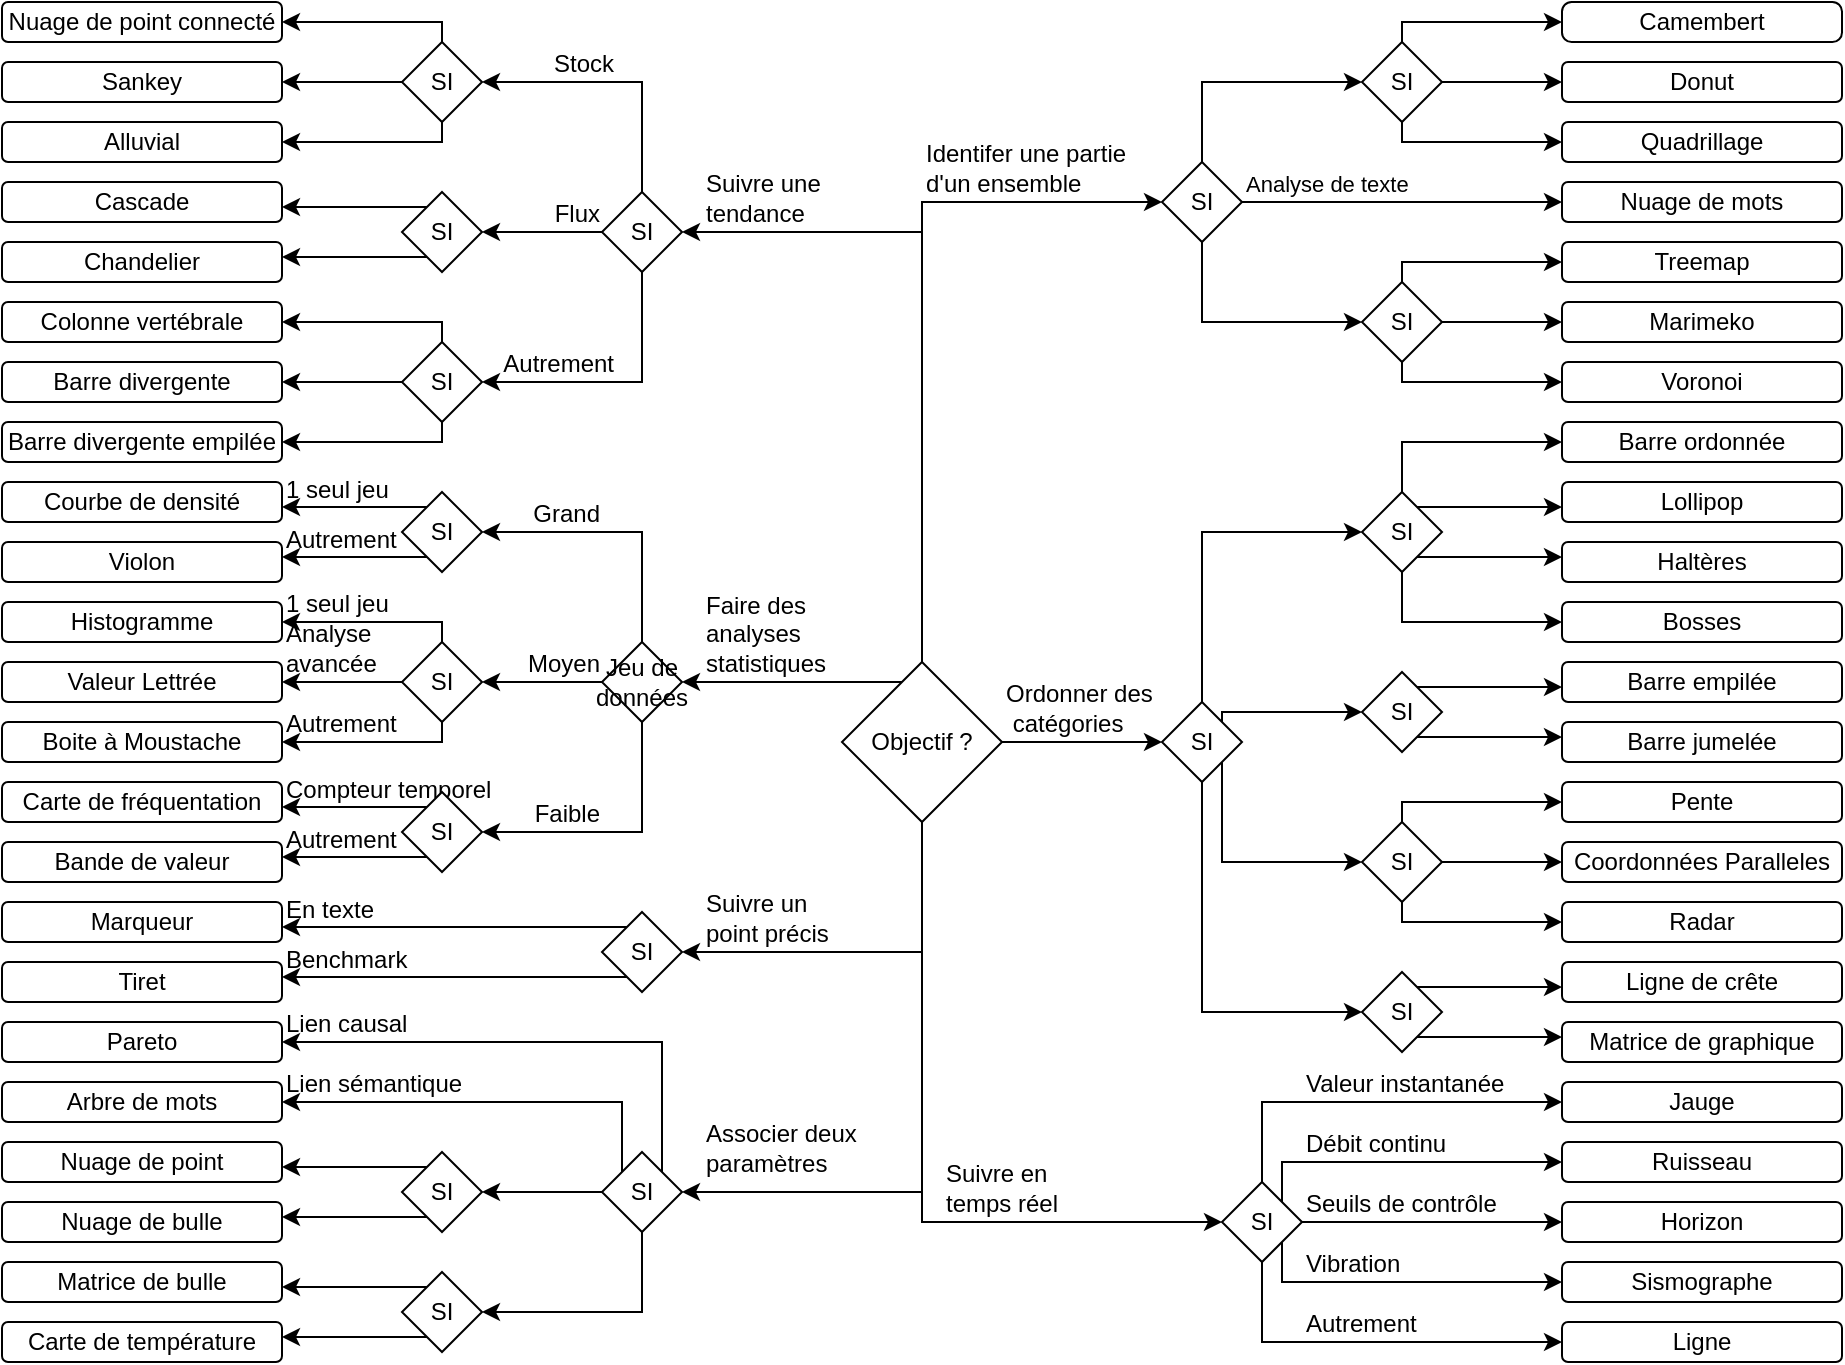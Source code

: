 <mxfile version="20.3.0" type="device"><diagram name="Page-1" id="mo3Eq7b-B0tSczKJBJQQ"><mxGraphModel dx="4253" dy="3169" grid="1" gridSize="10" guides="1" tooltips="1" connect="1" arrows="1" fold="1" page="1" pageScale="1" pageWidth="413" pageHeight="583" math="0" shadow="0"><root><mxCell id="0"/><mxCell id="1" parent="0"/><mxCell id="yDpIsOQsYGfe-0x_Q-0t-20" value="Objectif ?" style="rhombus;whiteSpace=wrap;html=1;fontSize=12;" parent="1" vertex="1"><mxGeometry x="320" y="-220" width="80" height="80" as="geometry"/></mxCell><mxCell id="Kj45iNOxZtVLEdJvhQz0-5" value="" style="group;flipH=1;" parent="1" vertex="1" connectable="0"><mxGeometry x="-100" y="-550" width="340" height="230" as="geometry"/></mxCell><mxCell id="AJ046ehytsaY92THiT1I-138" value="Sankey" style="rounded=1;whiteSpace=wrap;html=1;fontSize=12;" parent="Kj45iNOxZtVLEdJvhQz0-5" vertex="1"><mxGeometry y="30" width="140" height="20" as="geometry"/></mxCell><mxCell id="AJ046ehytsaY92THiT1I-139" value="Alluvial" style="rounded=1;whiteSpace=wrap;html=1;fontSize=12;" parent="Kj45iNOxZtVLEdJvhQz0-5" vertex="1"><mxGeometry y="60" width="140" height="20" as="geometry"/></mxCell><mxCell id="AJ046ehytsaY92THiT1I-154" value="Barre divergente" style="rounded=1;whiteSpace=wrap;html=1;fontSize=12;" parent="Kj45iNOxZtVLEdJvhQz0-5" vertex="1"><mxGeometry y="180" width="140" height="20" as="geometry"/></mxCell><mxCell id="AJ046ehytsaY92THiT1I-155" value="Colonne vertébrale" style="rounded=1;whiteSpace=wrap;html=1;fontSize=12;" parent="Kj45iNOxZtVLEdJvhQz0-5" vertex="1"><mxGeometry y="150" width="140" height="20" as="geometry"/></mxCell><mxCell id="AJ046ehytsaY92THiT1I-156" value="Chandelier" style="rounded=1;whiteSpace=wrap;html=1;fontSize=12;" parent="Kj45iNOxZtVLEdJvhQz0-5" vertex="1"><mxGeometry y="120" width="140" height="20" as="geometry"/></mxCell><mxCell id="AJ046ehytsaY92THiT1I-157" value="Barre divergente empilée" style="rounded=1;whiteSpace=wrap;html=1;fontSize=12;" parent="Kj45iNOxZtVLEdJvhQz0-5" vertex="1"><mxGeometry y="210" width="140" height="20" as="geometry"/></mxCell><mxCell id="AJ046ehytsaY92THiT1I-158" value="Cascade" style="rounded=1;whiteSpace=wrap;html=1;fontSize=12;" parent="Kj45iNOxZtVLEdJvhQz0-5" vertex="1"><mxGeometry y="90" width="140" height="20" as="geometry"/></mxCell><mxCell id="AJ046ehytsaY92THiT1I-159" value="Nuage de point connecté" style="rounded=1;whiteSpace=wrap;html=1;fontSize=12;" parent="Kj45iNOxZtVLEdJvhQz0-5" vertex="1"><mxGeometry width="140" height="20" as="geometry"/></mxCell><mxCell id="xnAuZX6ri1w0qkAMUL14-21" style="edgeStyle=elbowEdgeStyle;shape=connector;rounded=0;orthogonalLoop=1;jettySize=auto;html=1;strokeColor=default;align=left;verticalAlign=bottom;fontFamily=Helvetica;fontSize=11;fontColor=default;labelBackgroundColor=none;endArrow=classic;elbow=vertical;" parent="Kj45iNOxZtVLEdJvhQz0-5" source="xnAuZX6ri1w0qkAMUL14-35" target="AJ046ehytsaY92THiT1I-159" edge="1"><mxGeometry relative="1" as="geometry"><mxPoint x="295.189" y="80.189" as="sourcePoint"/><Array as="points"><mxPoint x="220" y="10"/></Array></mxGeometry></mxCell><mxCell id="xnAuZX6ri1w0qkAMUL14-22" style="edgeStyle=elbowEdgeStyle;shape=connector;rounded=0;orthogonalLoop=1;jettySize=auto;html=1;strokeColor=default;align=left;verticalAlign=bottom;fontFamily=Helvetica;fontSize=11;fontColor=default;labelBackgroundColor=none;endArrow=classic;elbow=vertical;" parent="Kj45iNOxZtVLEdJvhQz0-5" source="xnAuZX6ri1w0qkAMUL14-35" target="AJ046ehytsaY92THiT1I-138" edge="1"><mxGeometry relative="1" as="geometry"><mxPoint x="295.877" y="80.877" as="sourcePoint"/></mxGeometry></mxCell><mxCell id="xnAuZX6ri1w0qkAMUL14-23" style="edgeStyle=elbowEdgeStyle;shape=connector;rounded=0;orthogonalLoop=1;jettySize=auto;html=1;strokeColor=default;align=left;verticalAlign=bottom;fontFamily=Helvetica;fontSize=11;fontColor=default;labelBackgroundColor=none;endArrow=classic;elbow=vertical;" parent="Kj45iNOxZtVLEdJvhQz0-5" source="xnAuZX6ri1w0qkAMUL14-35" target="AJ046ehytsaY92THiT1I-139" edge="1"><mxGeometry relative="1" as="geometry"><mxPoint x="296.613" y="81.613" as="sourcePoint"/><Array as="points"><mxPoint x="220" y="70"/></Array></mxGeometry></mxCell><mxCell id="AJ046ehytsaY92THiT1I-203" value="SI" style="whiteSpace=wrap;html=1;shape=rhombus;perimeter=rhombusPerimeter;fontSize=12;" parent="Kj45iNOxZtVLEdJvhQz0-5" vertex="1"><mxGeometry x="300" y="95" width="40" height="40" as="geometry"/></mxCell><mxCell id="xnAuZX6ri1w0qkAMUL14-27" style="edgeStyle=elbowEdgeStyle;shape=connector;rounded=0;orthogonalLoop=1;jettySize=auto;html=1;strokeColor=default;align=left;verticalAlign=bottom;fontFamily=Helvetica;fontSize=11;fontColor=default;labelBackgroundColor=none;endArrow=classic;elbow=vertical;" parent="Kj45iNOxZtVLEdJvhQz0-5" source="xnAuZX6ri1w0qkAMUL14-36" target="AJ046ehytsaY92THiT1I-158" edge="1"><mxGeometry relative="1" as="geometry"><mxPoint x="215.27" y="80.27" as="sourcePoint"/></mxGeometry></mxCell><mxCell id="xnAuZX6ri1w0qkAMUL14-28" style="edgeStyle=elbowEdgeStyle;shape=connector;rounded=0;orthogonalLoop=1;jettySize=auto;html=1;strokeColor=default;align=left;verticalAlign=bottom;fontFamily=Helvetica;fontSize=11;fontColor=default;labelBackgroundColor=none;endArrow=classic;elbow=vertical;" parent="Kj45iNOxZtVLEdJvhQz0-5" source="xnAuZX6ri1w0qkAMUL14-36" target="AJ046ehytsaY92THiT1I-156" edge="1"><mxGeometry relative="1" as="geometry"><mxPoint x="216.22" y="81.22" as="sourcePoint"/></mxGeometry></mxCell><mxCell id="xnAuZX6ri1w0qkAMUL14-31" style="edgeStyle=elbowEdgeStyle;shape=connector;rounded=0;orthogonalLoop=1;jettySize=auto;html=1;strokeColor=default;align=left;verticalAlign=bottom;fontFamily=Helvetica;fontSize=11;fontColor=default;labelBackgroundColor=none;endArrow=classic;elbow=vertical;" parent="Kj45iNOxZtVLEdJvhQz0-5" source="xnAuZX6ri1w0qkAMUL14-34" target="AJ046ehytsaY92THiT1I-154" edge="1"><mxGeometry relative="1" as="geometry"><mxPoint x="135.476" y="320.476" as="sourcePoint"/></mxGeometry></mxCell><mxCell id="xnAuZX6ri1w0qkAMUL14-32" style="edgeStyle=elbowEdgeStyle;shape=connector;rounded=0;orthogonalLoop=1;jettySize=auto;html=1;strokeColor=default;align=left;verticalAlign=bottom;fontFamily=Helvetica;fontSize=11;fontColor=default;labelBackgroundColor=none;endArrow=classic;elbow=vertical;" parent="Kj45iNOxZtVLEdJvhQz0-5" source="xnAuZX6ri1w0qkAMUL14-34" target="AJ046ehytsaY92THiT1I-157" edge="1"><mxGeometry relative="1" as="geometry"><mxPoint x="137" y="322" as="sourcePoint"/><Array as="points"><mxPoint x="220" y="220"/></Array></mxGeometry></mxCell><mxCell id="T-0pIQQKk5FowQAfS7hX-3" style="edgeStyle=elbowEdgeStyle;rounded=0;orthogonalLoop=1;jettySize=auto;html=1;labelBackgroundColor=none;elbow=vertical;" parent="Kj45iNOxZtVLEdJvhQz0-5" source="xnAuZX6ri1w0qkAMUL14-34" target="AJ046ehytsaY92THiT1I-155" edge="1"><mxGeometry relative="1" as="geometry"><Array as="points"><mxPoint x="220" y="160"/></Array></mxGeometry></mxCell><mxCell id="xnAuZX6ri1w0qkAMUL14-34" value="SI" style="whiteSpace=wrap;html=1;shape=rhombus;perimeter=rhombusPerimeter;fontSize=12;" parent="Kj45iNOxZtVLEdJvhQz0-5" vertex="1"><mxGeometry x="200" y="170" width="40" height="40" as="geometry"/></mxCell><mxCell id="xnAuZX6ri1w0qkAMUL14-33" value="Autrement" style="edgeStyle=elbowEdgeStyle;shape=connector;rounded=0;orthogonalLoop=1;jettySize=auto;html=1;strokeColor=default;align=right;verticalAlign=bottom;fontFamily=Helvetica;fontSize=12;fontColor=default;labelBackgroundColor=none;endArrow=classic;elbow=vertical;" parent="Kj45iNOxZtVLEdJvhQz0-5" source="AJ046ehytsaY92THiT1I-203" target="xnAuZX6ri1w0qkAMUL14-34" edge="1"><mxGeometry x="0.011" relative="1" as="geometry"><Array as="points"><mxPoint x="290" y="190"/></Array><mxPoint as="offset"/></mxGeometry></mxCell><mxCell id="xnAuZX6ri1w0qkAMUL14-35" value="SI" style="whiteSpace=wrap;html=1;shape=rhombus;perimeter=rhombusPerimeter;fontSize=12;" parent="Kj45iNOxZtVLEdJvhQz0-5" vertex="1"><mxGeometry x="200" y="20" width="40" height="40" as="geometry"/></mxCell><mxCell id="xnAuZX6ri1w0qkAMUL14-26" value="Stock" style="edgeStyle=elbowEdgeStyle;shape=connector;rounded=0;orthogonalLoop=1;jettySize=auto;html=1;strokeColor=default;align=right;verticalAlign=bottom;fontFamily=Helvetica;fontSize=12;fontColor=default;labelBackgroundColor=none;endArrow=classic;elbow=vertical;" parent="Kj45iNOxZtVLEdJvhQz0-5" source="AJ046ehytsaY92THiT1I-203" target="xnAuZX6ri1w0qkAMUL14-35" edge="1"><mxGeometry x="0.011" relative="1" as="geometry"><mxPoint as="offset"/><Array as="points"><mxPoint x="270" y="40"/></Array></mxGeometry></mxCell><mxCell id="xnAuZX6ri1w0qkAMUL14-36" value="SI" style="whiteSpace=wrap;html=1;shape=rhombus;perimeter=rhombusPerimeter;fontSize=12;" parent="Kj45iNOxZtVLEdJvhQz0-5" vertex="1"><mxGeometry x="200" y="95" width="40" height="40" as="geometry"/></mxCell><mxCell id="xnAuZX6ri1w0qkAMUL14-24" value="Flux" style="edgeStyle=elbowEdgeStyle;shape=connector;rounded=0;orthogonalLoop=1;jettySize=auto;html=1;strokeColor=default;align=right;verticalAlign=bottom;fontFamily=Helvetica;fontSize=12;fontColor=default;labelBackgroundColor=none;endArrow=classic;elbow=vertical;" parent="Kj45iNOxZtVLEdJvhQz0-5" source="AJ046ehytsaY92THiT1I-203" target="xnAuZX6ri1w0qkAMUL14-36" edge="1"><mxGeometry x="-1" relative="1" as="geometry"><mxPoint x="276.429" y="148.571" as="targetPoint"/><mxPoint as="offset"/></mxGeometry></mxCell><mxCell id="yDpIsOQsYGfe-0x_Q-0t-17" value="Suivre une&lt;br style=&quot;font-size: 12px;&quot;&gt;tendance" style="rounded=0;orthogonalLoop=1;jettySize=auto;html=1;align=left;verticalAlign=bottom;labelBackgroundColor=none;fontSize=12;edgeStyle=elbowEdgeStyle;elbow=vertical;" parent="1" source="yDpIsOQsYGfe-0x_Q-0t-20" target="AJ046ehytsaY92THiT1I-203" edge="1"><mxGeometry x="0.94" relative="1" as="geometry"><Array as="points"><mxPoint x="230" y="-435"/></Array><mxPoint as="offset"/><mxPoint x="310" y="-15" as="targetPoint"/></mxGeometry></mxCell><mxCell id="xnAuZX6ri1w0qkAMUL14-6" value="SI" style="whiteSpace=wrap;html=1;shape=rhombus;perimeter=rhombusPerimeter;fontSize=12;" parent="1" vertex="1"><mxGeometry x="200" y="-95" width="40" height="40" as="geometry"/></mxCell><mxCell id="yDpIsOQsYGfe-0x_Q-0t-14" value="Suivre un &lt;br style=&quot;font-size: 12px;&quot;&gt;point précis" style="rounded=0;orthogonalLoop=1;jettySize=auto;html=1;align=left;verticalAlign=bottom;labelBackgroundColor=none;fontSize=12;edgeStyle=elbowEdgeStyle;elbow=vertical;" parent="1" source="yDpIsOQsYGfe-0x_Q-0t-20" target="xnAuZX6ri1w0qkAMUL14-6" edge="1"><mxGeometry x="0.892" relative="1" as="geometry"><Array as="points"><mxPoint x="240" y="-75"/><mxPoint x="290" y="-85"/><mxPoint x="230" y="-90"/></Array><mxPoint as="offset"/><mxPoint x="30" y="-690" as="targetPoint"/></mxGeometry></mxCell><mxCell id="xnAuZX6ri1w0qkAMUL14-3" value="En texte" style="rounded=0;orthogonalLoop=1;jettySize=auto;html=1;align=left;verticalAlign=bottom;labelBackgroundColor=none;fontSize=12;edgeStyle=elbowEdgeStyle;elbow=vertical;" parent="1" source="xnAuZX6ri1w0qkAMUL14-6" target="AJ046ehytsaY92THiT1I-142" edge="1"><mxGeometry x="1" relative="1" as="geometry"><mxPoint as="offset"/><mxPoint x="389.367" y="-290.633" as="sourcePoint"/></mxGeometry></mxCell><mxCell id="xnAuZX6ri1w0qkAMUL14-4" value="Benchmark" style="rounded=0;orthogonalLoop=1;jettySize=auto;html=1;align=left;verticalAlign=bottom;labelBackgroundColor=none;fontSize=12;edgeStyle=elbowEdgeStyle;elbow=vertical;" parent="1" source="xnAuZX6ri1w0qkAMUL14-6" target="AJ046ehytsaY92THiT1I-143" edge="1"><mxGeometry x="1" relative="1" as="geometry"><mxPoint as="offset"/></mxGeometry></mxCell><mxCell id="AJ046ehytsaY92THiT1I-201" value="SI" style="whiteSpace=wrap;html=1;shape=rhombus;perimeter=rhombusPerimeter;fontSize=12;" parent="1" vertex="1"><mxGeometry x="200" y="25" width="40" height="40" as="geometry"/></mxCell><mxCell id="yDpIsOQsYGfe-0x_Q-0t-19" value="Associer deux&lt;br style=&quot;font-size: 12px;&quot;&gt;paramètres" style="rounded=0;orthogonalLoop=1;jettySize=auto;html=1;align=left;verticalAlign=bottom;labelBackgroundColor=none;fontSize=12;edgeStyle=elbowEdgeStyle;elbow=vertical;" parent="1" source="yDpIsOQsYGfe-0x_Q-0t-20" target="AJ046ehytsaY92THiT1I-201" edge="1"><mxGeometry x="0.934" y="-5" relative="1" as="geometry"><mxPoint as="offset"/><mxPoint x="-10" y="110" as="targetPoint"/><Array as="points"><mxPoint x="280" y="45"/></Array></mxGeometry></mxCell><mxCell id="xnAuZX6ri1w0qkAMUL14-64" value="Lien&amp;nbsp;&lt;span style=&quot;background-color: initial; font-size: 12px;&quot;&gt;sémantique&lt;/span&gt;" style="edgeStyle=elbowEdgeStyle;shape=connector;rounded=0;orthogonalLoop=1;jettySize=auto;html=1;strokeColor=default;align=left;verticalAlign=bottom;fontFamily=Helvetica;fontSize=12;fontColor=default;labelBackgroundColor=none;endArrow=classic;elbow=vertical;" parent="1" source="AJ046ehytsaY92THiT1I-201" target="AJ046ehytsaY92THiT1I-152" edge="1"><mxGeometry x="1" relative="1" as="geometry"><Array as="points"><mxPoint x="210"/></Array><mxPoint as="offset"/></mxGeometry></mxCell><mxCell id="xnAuZX6ri1w0qkAMUL14-65" value="Lien&amp;nbsp;&lt;span style=&quot;background-color: initial; font-size: 12px;&quot;&gt;causal&lt;/span&gt;" style="edgeStyle=elbowEdgeStyle;shape=connector;rounded=0;orthogonalLoop=1;jettySize=auto;html=1;strokeColor=default;align=left;verticalAlign=bottom;fontFamily=Helvetica;fontSize=12;fontColor=default;labelBackgroundColor=none;endArrow=classic;elbow=vertical;" parent="1" source="AJ046ehytsaY92THiT1I-201" target="AJ046ehytsaY92THiT1I-147" edge="1"><mxGeometry x="1" relative="1" as="geometry"><Array as="points"><mxPoint x="230" y="-30"/><mxPoint x="210" y="20"/><mxPoint x="100" y="-30"/></Array><mxPoint as="offset"/></mxGeometry></mxCell><mxCell id="xnAuZX6ri1w0qkAMUL14-66" style="edgeStyle=elbowEdgeStyle;shape=connector;rounded=0;orthogonalLoop=1;jettySize=auto;html=1;strokeColor=default;align=left;verticalAlign=bottom;fontFamily=Helvetica;fontSize=12;fontColor=default;labelBackgroundColor=none;endArrow=classic;elbow=vertical;" parent="1" source="AJ046ehytsaY92THiT1I-201" target="AJ046ehytsaY92THiT1I-200" edge="1"><mxGeometry relative="1" as="geometry"/></mxCell><mxCell id="xnAuZX6ri1w0qkAMUL14-67" style="edgeStyle=elbowEdgeStyle;shape=connector;rounded=0;orthogonalLoop=1;jettySize=auto;html=1;strokeColor=default;align=left;verticalAlign=bottom;fontFamily=Helvetica;fontSize=12;fontColor=default;labelBackgroundColor=none;endArrow=classic;elbow=vertical;" parent="1" source="AJ046ehytsaY92THiT1I-201" target="xnAuZX6ri1w0qkAMUL14-61" edge="1"><mxGeometry relative="1" as="geometry"><Array as="points"><mxPoint x="130" y="105"/></Array></mxGeometry></mxCell><mxCell id="AJ046ehytsaY92THiT1I-147" value="Pareto" style="rounded=1;whiteSpace=wrap;html=1;fontSize=12;" parent="1" vertex="1"><mxGeometry x="-100" y="-40" width="140" height="20" as="geometry"/></mxCell><mxCell id="AJ046ehytsaY92THiT1I-148" value="Nuage de point" style="rounded=1;whiteSpace=wrap;html=1;fontSize=12;" parent="1" vertex="1"><mxGeometry x="-100" y="20" width="140" height="20" as="geometry"/></mxCell><mxCell id="AJ046ehytsaY92THiT1I-149" value="Carte de température" style="rounded=1;whiteSpace=wrap;html=1;fontSize=12;" parent="1" vertex="1"><mxGeometry x="-100" y="110" width="140" height="20" as="geometry"/></mxCell><mxCell id="AJ046ehytsaY92THiT1I-150" value="Nuage de bulle" style="rounded=1;whiteSpace=wrap;html=1;fontSize=12;" parent="1" vertex="1"><mxGeometry x="-100" y="50" width="140" height="20" as="geometry"/></mxCell><mxCell id="AJ046ehytsaY92THiT1I-151" value="Matrice de bulle" style="rounded=1;whiteSpace=wrap;html=1;fontSize=12;" parent="1" vertex="1"><mxGeometry x="-100" y="80" width="140" height="20" as="geometry"/></mxCell><mxCell id="AJ046ehytsaY92THiT1I-152" value="Arbre de mots" style="rounded=1;whiteSpace=wrap;html=1;fontSize=12;" parent="1" vertex="1"><mxGeometry x="-100" y="-10" width="140" height="20" as="geometry"/></mxCell><mxCell id="xnAuZX6ri1w0qkAMUL14-58" style="edgeStyle=elbowEdgeStyle;shape=connector;rounded=0;orthogonalLoop=1;jettySize=auto;html=1;strokeColor=default;align=right;verticalAlign=bottom;fontFamily=Helvetica;fontSize=12;fontColor=default;labelBackgroundColor=none;endArrow=classic;elbow=vertical;" parent="1" source="AJ046ehytsaY92THiT1I-200" target="AJ046ehytsaY92THiT1I-148" edge="1"><mxGeometry relative="1" as="geometry"/></mxCell><mxCell id="xnAuZX6ri1w0qkAMUL14-59" style="edgeStyle=elbowEdgeStyle;shape=connector;rounded=0;orthogonalLoop=1;jettySize=auto;html=1;strokeColor=default;align=right;verticalAlign=bottom;fontFamily=Helvetica;fontSize=12;fontColor=default;labelBackgroundColor=none;endArrow=classic;elbow=vertical;" parent="1" source="AJ046ehytsaY92THiT1I-200" target="AJ046ehytsaY92THiT1I-150" edge="1"><mxGeometry relative="1" as="geometry"/></mxCell><mxCell id="AJ046ehytsaY92THiT1I-200" value="SI" style="whiteSpace=wrap;html=1;shape=rhombus;perimeter=rhombusPerimeter;fontSize=12;" parent="1" vertex="1"><mxGeometry x="100" y="25" width="40" height="40" as="geometry"/></mxCell><mxCell id="xnAuZX6ri1w0qkAMUL14-62" style="edgeStyle=elbowEdgeStyle;shape=connector;rounded=0;orthogonalLoop=1;jettySize=auto;html=1;strokeColor=default;align=right;verticalAlign=bottom;fontFamily=Helvetica;fontSize=12;fontColor=default;labelBackgroundColor=none;endArrow=classic;elbow=vertical;" parent="1" source="xnAuZX6ri1w0qkAMUL14-61" target="AJ046ehytsaY92THiT1I-151" edge="1"><mxGeometry relative="1" as="geometry"/></mxCell><mxCell id="xnAuZX6ri1w0qkAMUL14-63" style="edgeStyle=elbowEdgeStyle;shape=connector;rounded=0;orthogonalLoop=1;jettySize=auto;html=1;strokeColor=default;align=right;verticalAlign=bottom;fontFamily=Helvetica;fontSize=12;fontColor=default;labelBackgroundColor=none;endArrow=classic;elbow=vertical;" parent="1" source="xnAuZX6ri1w0qkAMUL14-61" target="AJ046ehytsaY92THiT1I-149" edge="1"><mxGeometry relative="1" as="geometry"/></mxCell><mxCell id="xnAuZX6ri1w0qkAMUL14-61" value="SI" style="whiteSpace=wrap;html=1;shape=rhombus;perimeter=rhombusPerimeter;fontSize=12;" parent="1" vertex="1"><mxGeometry x="100" y="85" width="40" height="40" as="geometry"/></mxCell><mxCell id="AJ046ehytsaY92THiT1I-22" value="Jeu de données" style="whiteSpace=wrap;html=1;shape=rhombus;perimeter=rhombusPerimeter;fontSize=12;aspect=fixed;" parent="1" vertex="1"><mxGeometry x="200" y="-230" width="40" height="40" as="geometry"/></mxCell><mxCell id="yDpIsOQsYGfe-0x_Q-0t-18" value="Faire des&lt;br style=&quot;font-size: 12px;&quot;&gt;analyses&lt;br style=&quot;font-size: 12px;&quot;&gt;statistiques" style="rounded=0;orthogonalLoop=1;jettySize=auto;html=1;align=left;verticalAlign=bottom;labelBackgroundColor=none;fontSize=12;edgeStyle=elbowEdgeStyle;elbow=vertical;" parent="1" source="yDpIsOQsYGfe-0x_Q-0t-20" target="AJ046ehytsaY92THiT1I-22" edge="1"><mxGeometry x="0.818" relative="1" as="geometry"><Array as="points"><mxPoint x="250" y="-210"/></Array><mxPoint as="offset"/><mxPoint x="200" y="-463.5" as="targetPoint"/></mxGeometry></mxCell><mxCell id="AJ046ehytsaY92THiT1I-99" value="SI" style="whiteSpace=wrap;html=1;shape=rhombus;perimeter=rhombusPerimeter;fontSize=12;" parent="1" vertex="1"><mxGeometry x="100" y="-305" width="40" height="40" as="geometry"/></mxCell><mxCell id="AJ046ehytsaY92THiT1I-101" value="Grand" style="rounded=0;orthogonalLoop=1;jettySize=auto;html=1;verticalAlign=bottom;align=right;labelBackgroundColor=none;fontSize=12;edgeStyle=elbowEdgeStyle;elbow=vertical;" parent="1" source="AJ046ehytsaY92THiT1I-22" target="AJ046ehytsaY92THiT1I-99" edge="1"><mxGeometry x="0.111" relative="1" as="geometry"><Array as="points"><mxPoint x="160" y="-285"/></Array><mxPoint as="offset"/></mxGeometry></mxCell><mxCell id="AJ046ehytsaY92THiT1I-103" value="Courbe de densité" style="rounded=1;whiteSpace=wrap;html=1;fontSize=12;" parent="1" vertex="1"><mxGeometry x="-100" y="-310" width="140" height="20" as="geometry"/></mxCell><mxCell id="AJ046ehytsaY92THiT1I-102" value="1 seul jeu" style="rounded=0;orthogonalLoop=1;jettySize=auto;html=1;align=left;verticalAlign=bottom;labelBackgroundColor=none;fontSize=12;edgeStyle=elbowEdgeStyle;elbow=vertical;" parent="1" source="AJ046ehytsaY92THiT1I-99" target="AJ046ehytsaY92THiT1I-103" edge="1"><mxGeometry x="1" relative="1" as="geometry"><mxPoint x="530" y="775" as="targetPoint"/><mxPoint as="offset"/></mxGeometry></mxCell><mxCell id="AJ046ehytsaY92THiT1I-104" value="Violon" style="rounded=1;whiteSpace=wrap;html=1;fontSize=12;" parent="1" vertex="1"><mxGeometry x="-100" y="-280" width="140" height="20" as="geometry"/></mxCell><mxCell id="AJ046ehytsaY92THiT1I-105" value="Autrement" style="rounded=0;orthogonalLoop=1;jettySize=auto;html=1;align=left;verticalAlign=bottom;labelBackgroundColor=none;fontSize=12;edgeStyle=elbowEdgeStyle;elbow=vertical;" parent="1" source="AJ046ehytsaY92THiT1I-99" target="AJ046ehytsaY92THiT1I-104" edge="1"><mxGeometry x="1" relative="1" as="geometry"><mxPoint as="offset"/></mxGeometry></mxCell><mxCell id="AJ046ehytsaY92THiT1I-106" value="Histogramme" style="rounded=1;whiteSpace=wrap;html=1;fontSize=12;" parent="1" vertex="1"><mxGeometry x="-100" y="-250" width="140" height="20" as="geometry"/></mxCell><mxCell id="AJ046ehytsaY92THiT1I-107" value="Valeur Lettrée" style="rounded=1;whiteSpace=wrap;html=1;fontSize=12;" parent="1" vertex="1"><mxGeometry x="-100" y="-220" width="140" height="20" as="geometry"/></mxCell><mxCell id="AJ046ehytsaY92THiT1I-108" value="Boite à Moustache" style="rounded=1;whiteSpace=wrap;html=1;fontSize=12;" parent="1" vertex="1"><mxGeometry x="-100" y="-190" width="140" height="20" as="geometry"/></mxCell><mxCell id="AJ046ehytsaY92THiT1I-109" value="Moyen" style="rounded=0;orthogonalLoop=1;jettySize=auto;html=1;verticalAlign=bottom;align=right;labelBackgroundColor=none;fontSize=12;edgeStyle=elbowEdgeStyle;elbow=vertical;" parent="1" source="AJ046ehytsaY92THiT1I-22" target="AJ046ehytsaY92THiT1I-110" edge="1"><mxGeometry x="-1" relative="1" as="geometry"><mxPoint x="350" y="845" as="sourcePoint"/><mxPoint x="490" y="825" as="targetPoint"/><mxPoint as="offset"/><Array as="points"><mxPoint x="200" y="-210"/></Array></mxGeometry></mxCell><mxCell id="AJ046ehytsaY92THiT1I-113" value="Autrement" style="rounded=0;orthogonalLoop=1;jettySize=auto;html=1;align=left;verticalAlign=bottom;labelBackgroundColor=none;fontSize=12;edgeStyle=elbowEdgeStyle;elbow=vertical;" parent="1" source="AJ046ehytsaY92THiT1I-110" target="AJ046ehytsaY92THiT1I-108" edge="1"><mxGeometry x="1" relative="1" as="geometry"><Array as="points"><mxPoint x="120" y="-180"/></Array><mxPoint as="offset"/></mxGeometry></mxCell><mxCell id="AJ046ehytsaY92THiT1I-110" value="SI" style="whiteSpace=wrap;html=1;shape=rhombus;perimeter=rhombusPerimeter;fontSize=12;" parent="1" vertex="1"><mxGeometry x="100" y="-230" width="40" height="40" as="geometry"/></mxCell><mxCell id="AJ046ehytsaY92THiT1I-111" value="1 seul jeu" style="rounded=0;orthogonalLoop=1;jettySize=auto;html=1;align=left;verticalAlign=bottom;labelBackgroundColor=none;fontSize=12;edgeStyle=elbowEdgeStyle;elbow=vertical;" parent="1" source="AJ046ehytsaY92THiT1I-110" target="AJ046ehytsaY92THiT1I-106" edge="1"><mxGeometry x="1" relative="1" as="geometry"><mxPoint x="450" y="835" as="sourcePoint"/><mxPoint x="570" y="795" as="targetPoint"/><Array as="points"><mxPoint x="120" y="-240"/></Array><mxPoint as="offset"/></mxGeometry></mxCell><mxCell id="AJ046ehytsaY92THiT1I-112" value="Analyse&lt;br style=&quot;font-size: 12px;&quot;&gt;avancée" style="rounded=0;orthogonalLoop=1;jettySize=auto;html=1;align=left;verticalAlign=bottom;labelBackgroundColor=none;fontSize=12;edgeStyle=elbowEdgeStyle;elbow=vertical;" parent="1" source="AJ046ehytsaY92THiT1I-110" target="AJ046ehytsaY92THiT1I-107" edge="1"><mxGeometry x="1" relative="1" as="geometry"><mxPoint x="470" y="855" as="sourcePoint"/><mxPoint x="570" y="855" as="targetPoint"/><mxPoint as="offset"/></mxGeometry></mxCell><mxCell id="AJ046ehytsaY92THiT1I-114" value="Carte de fréquentation" style="rounded=1;whiteSpace=wrap;html=1;fontSize=12;" parent="1" vertex="1"><mxGeometry x="-100" y="-160" width="140" height="20" as="geometry"/></mxCell><mxCell id="AJ046ehytsaY92THiT1I-115" value="Bande de valeur" style="rounded=1;whiteSpace=wrap;html=1;fontSize=12;" parent="1" vertex="1"><mxGeometry x="-100" y="-130" width="140" height="20" as="geometry"/></mxCell><mxCell id="AJ046ehytsaY92THiT1I-117" value="Compteur temporel" style="rounded=0;orthogonalLoop=1;jettySize=auto;html=1;align=left;verticalAlign=bottom;labelBackgroundColor=none;fontSize=12;edgeStyle=elbowEdgeStyle;elbow=vertical;" parent="1" source="AJ046ehytsaY92THiT1I-116" target="AJ046ehytsaY92THiT1I-114" edge="1"><mxGeometry x="1" relative="1" as="geometry"><mxPoint as="offset"/></mxGeometry></mxCell><mxCell id="AJ046ehytsaY92THiT1I-118" value="Autrement" style="rounded=0;orthogonalLoop=1;jettySize=auto;html=1;align=left;verticalAlign=bottom;labelBackgroundColor=none;spacing=2;fontSize=12;edgeStyle=elbowEdgeStyle;elbow=vertical;" parent="1" source="AJ046ehytsaY92THiT1I-116" target="AJ046ehytsaY92THiT1I-115" edge="1"><mxGeometry x="1" relative="1" as="geometry"><mxPoint as="offset"/></mxGeometry></mxCell><mxCell id="AJ046ehytsaY92THiT1I-116" value="SI" style="whiteSpace=wrap;html=1;shape=rhombus;perimeter=rhombusPerimeter;fontSize=12;" parent="1" vertex="1"><mxGeometry x="100" y="-155" width="40" height="40" as="geometry"/></mxCell><mxCell id="AJ046ehytsaY92THiT1I-119" value="Faible" style="rounded=0;orthogonalLoop=1;jettySize=auto;html=1;align=right;verticalAlign=bottom;labelBackgroundColor=none;fontSize=12;edgeStyle=elbowEdgeStyle;elbow=vertical;" parent="1" source="AJ046ehytsaY92THiT1I-22" target="AJ046ehytsaY92THiT1I-116" edge="1"><mxGeometry x="0.111" relative="1" as="geometry"><mxPoint as="offset"/><Array as="points"><mxPoint x="130" y="-135"/></Array></mxGeometry></mxCell><mxCell id="AJ046ehytsaY92THiT1I-120" value="Barre ordonnée" style="rounded=1;whiteSpace=wrap;html=1;fontSize=12;" parent="1" vertex="1"><mxGeometry x="680" y="-340" width="140" height="20" as="geometry"/></mxCell><mxCell id="AJ046ehytsaY92THiT1I-121" value="Lollipop" style="rounded=1;whiteSpace=wrap;html=1;fontSize=12;" parent="1" vertex="1"><mxGeometry x="680" y="-310" width="140" height="20" as="geometry"/></mxCell><mxCell id="AJ046ehytsaY92THiT1I-122" value="Haltères" style="rounded=1;whiteSpace=wrap;html=1;fontSize=12;" parent="1" vertex="1"><mxGeometry x="680" y="-280" width="140" height="20" as="geometry"/></mxCell><mxCell id="AJ046ehytsaY92THiT1I-123" value="Bosses" style="rounded=1;whiteSpace=wrap;html=1;fontSize=12;" parent="1" vertex="1"><mxGeometry x="680" y="-250" width="140" height="20" as="geometry"/></mxCell><mxCell id="AJ046ehytsaY92THiT1I-124" value="Pente" style="rounded=1;whiteSpace=wrap;html=1;fontSize=12;" parent="1" vertex="1"><mxGeometry x="680" y="-160" width="140" height="20" as="geometry"/></mxCell><mxCell id="AJ046ehytsaY92THiT1I-125" value="Barre empilée" style="rounded=1;whiteSpace=wrap;html=1;fontSize=12;" parent="1" vertex="1"><mxGeometry x="680" y="-220" width="140" height="20" as="geometry"/></mxCell><mxCell id="AJ046ehytsaY92THiT1I-126" value="Barre jumelée" style="rounded=1;whiteSpace=wrap;html=1;fontSize=12;" parent="1" vertex="1"><mxGeometry x="680" y="-190" width="140" height="20" as="geometry"/></mxCell><mxCell id="AJ046ehytsaY92THiT1I-127" value="Coordonnées Paralleles" style="rounded=1;whiteSpace=wrap;html=1;fontSize=12;" parent="1" vertex="1"><mxGeometry x="680" y="-130" width="140" height="20" as="geometry"/></mxCell><mxCell id="AJ046ehytsaY92THiT1I-128" value="Radar" style="rounded=1;whiteSpace=wrap;html=1;fontSize=12;" parent="1" vertex="1"><mxGeometry x="680" y="-100" width="140" height="20" as="geometry"/></mxCell><mxCell id="AJ046ehytsaY92THiT1I-129" value="Ligne de crête" style="rounded=1;whiteSpace=wrap;html=1;fontSize=12;" parent="1" vertex="1"><mxGeometry x="680" y="-70" width="140" height="20" as="geometry"/></mxCell><mxCell id="AJ046ehytsaY92THiT1I-130" value="Matrice de graphique" style="rounded=1;whiteSpace=wrap;html=1;fontSize=12;" parent="1" vertex="1"><mxGeometry x="680" y="-40" width="140" height="20" as="geometry"/></mxCell><mxCell id="xnAuZX6ri1w0qkAMUL14-37" style="edgeStyle=elbowEdgeStyle;shape=connector;rounded=0;orthogonalLoop=1;jettySize=auto;html=1;strokeColor=default;align=left;verticalAlign=bottom;fontFamily=Helvetica;fontSize=11;fontColor=default;labelBackgroundColor=none;endArrow=classic;elbow=vertical;" parent="1" source="AJ046ehytsaY92THiT1I-195" target="AJ046ehytsaY92THiT1I-123" edge="1"><mxGeometry relative="1" as="geometry"><Array as="points"><mxPoint x="600" y="-240"/><mxPoint x="620" y="-240"/></Array></mxGeometry></mxCell><mxCell id="xnAuZX6ri1w0qkAMUL14-38" style="edgeStyle=elbowEdgeStyle;shape=connector;rounded=0;orthogonalLoop=1;jettySize=auto;html=1;strokeColor=default;align=left;verticalAlign=bottom;fontFamily=Helvetica;fontSize=11;fontColor=default;labelBackgroundColor=none;endArrow=classic;elbow=vertical;" parent="1" source="AJ046ehytsaY92THiT1I-195" target="AJ046ehytsaY92THiT1I-122" edge="1"><mxGeometry relative="1" as="geometry"/></mxCell><mxCell id="xnAuZX6ri1w0qkAMUL14-39" style="edgeStyle=elbowEdgeStyle;shape=connector;rounded=0;orthogonalLoop=1;jettySize=auto;html=1;strokeColor=default;align=left;verticalAlign=bottom;fontFamily=Helvetica;fontSize=11;fontColor=default;labelBackgroundColor=none;endArrow=classic;elbow=vertical;" parent="1" source="AJ046ehytsaY92THiT1I-195" target="AJ046ehytsaY92THiT1I-121" edge="1"><mxGeometry relative="1" as="geometry"/></mxCell><mxCell id="xnAuZX6ri1w0qkAMUL14-40" style="edgeStyle=elbowEdgeStyle;shape=connector;rounded=0;orthogonalLoop=1;jettySize=auto;html=1;strokeColor=default;align=left;verticalAlign=bottom;fontFamily=Helvetica;fontSize=11;fontColor=default;labelBackgroundColor=none;endArrow=classic;elbow=vertical;" parent="1" source="AJ046ehytsaY92THiT1I-195" target="AJ046ehytsaY92THiT1I-120" edge="1"><mxGeometry relative="1" as="geometry"><Array as="points"><mxPoint x="600" y="-330"/></Array></mxGeometry></mxCell><mxCell id="AJ046ehytsaY92THiT1I-195" value="SI" style="whiteSpace=wrap;html=1;shape=rhombus;perimeter=rhombusPerimeter;fontSize=12;" parent="1" vertex="1"><mxGeometry x="580" y="-305" width="40" height="40" as="geometry"/></mxCell><mxCell id="xnAuZX6ri1w0qkAMUL14-51" style="edgeStyle=elbowEdgeStyle;shape=connector;rounded=0;orthogonalLoop=1;jettySize=auto;html=1;strokeColor=default;align=left;verticalAlign=bottom;fontFamily=Helvetica;fontSize=11;fontColor=default;labelBackgroundColor=none;endArrow=classic;elbow=vertical;" parent="1" source="AJ046ehytsaY92THiT1I-199" target="AJ046ehytsaY92THiT1I-195" edge="1"><mxGeometry relative="1" as="geometry"><Array as="points"><mxPoint x="540" y="-285"/></Array></mxGeometry></mxCell><mxCell id="AJ046ehytsaY92THiT1I-199" value="SI" style="whiteSpace=wrap;html=1;shape=rhombus;perimeter=rhombusPerimeter;fontSize=12;" parent="1" vertex="1"><mxGeometry x="480" y="-200" width="40" height="40" as="geometry"/></mxCell><mxCell id="yDpIsOQsYGfe-0x_Q-0t-16" value="Ordonner des&lt;br&gt;&amp;nbsp;catégories" style="rounded=0;orthogonalLoop=1;jettySize=auto;html=1;align=left;verticalAlign=bottom;labelBackgroundColor=none;fontSize=12;" parent="1" source="yDpIsOQsYGfe-0x_Q-0t-20" target="AJ046ehytsaY92THiT1I-199" edge="1"><mxGeometry x="-1" relative="1" as="geometry"><mxPoint as="offset"/><mxPoint x="520" y="-603.5" as="targetPoint"/></mxGeometry></mxCell><mxCell id="xnAuZX6ri1w0qkAMUL14-42" style="edgeStyle=elbowEdgeStyle;shape=connector;rounded=0;orthogonalLoop=1;jettySize=auto;html=1;strokeColor=default;align=left;verticalAlign=bottom;fontFamily=Helvetica;fontSize=11;fontColor=default;labelBackgroundColor=none;endArrow=classic;elbow=vertical;" parent="1" source="xnAuZX6ri1w0qkAMUL14-41" target="AJ046ehytsaY92THiT1I-125" edge="1"><mxGeometry relative="1" as="geometry"/></mxCell><mxCell id="xnAuZX6ri1w0qkAMUL14-43" style="edgeStyle=elbowEdgeStyle;shape=connector;rounded=0;orthogonalLoop=1;jettySize=auto;html=1;strokeColor=default;align=left;verticalAlign=bottom;fontFamily=Helvetica;fontSize=11;fontColor=default;labelBackgroundColor=none;endArrow=classic;elbow=vertical;" parent="1" source="xnAuZX6ri1w0qkAMUL14-41" target="AJ046ehytsaY92THiT1I-126" edge="1"><mxGeometry relative="1" as="geometry"/></mxCell><mxCell id="xnAuZX6ri1w0qkAMUL14-41" value="SI" style="whiteSpace=wrap;html=1;shape=rhombus;perimeter=rhombusPerimeter;fontSize=12;" parent="1" vertex="1"><mxGeometry x="580" y="-215" width="40" height="40" as="geometry"/></mxCell><mxCell id="xnAuZX6ri1w0qkAMUL14-52" style="edgeStyle=elbowEdgeStyle;shape=connector;rounded=0;orthogonalLoop=1;jettySize=auto;html=1;strokeColor=default;align=left;verticalAlign=bottom;fontFamily=Helvetica;fontSize=11;fontColor=default;labelBackgroundColor=none;endArrow=classic;elbow=vertical;exitX=1;exitY=0;exitDx=0;exitDy=0;" parent="1" source="AJ046ehytsaY92THiT1I-199" target="xnAuZX6ri1w0qkAMUL14-41" edge="1"><mxGeometry relative="1" as="geometry"><Array as="points"><mxPoint x="550" y="-195"/></Array></mxGeometry></mxCell><mxCell id="xnAuZX6ri1w0qkAMUL14-45" style="edgeStyle=elbowEdgeStyle;shape=connector;rounded=0;orthogonalLoop=1;jettySize=auto;html=1;strokeColor=default;align=left;verticalAlign=bottom;fontFamily=Helvetica;fontSize=11;fontColor=default;labelBackgroundColor=none;endArrow=classic;elbow=vertical;" parent="1" source="xnAuZX6ri1w0qkAMUL14-44" target="AJ046ehytsaY92THiT1I-127" edge="1"><mxGeometry relative="1" as="geometry"/></mxCell><mxCell id="xnAuZX6ri1w0qkAMUL14-46" style="edgeStyle=elbowEdgeStyle;shape=connector;rounded=0;orthogonalLoop=1;jettySize=auto;html=1;strokeColor=default;align=left;verticalAlign=bottom;fontFamily=Helvetica;fontSize=11;fontColor=default;labelBackgroundColor=none;endArrow=classic;elbow=vertical;" parent="1" source="xnAuZX6ri1w0qkAMUL14-44" target="AJ046ehytsaY92THiT1I-124" edge="1"><mxGeometry relative="1" as="geometry"><Array as="points"><mxPoint x="600" y="-150"/></Array></mxGeometry></mxCell><mxCell id="xnAuZX6ri1w0qkAMUL14-47" style="edgeStyle=elbowEdgeStyle;shape=connector;rounded=0;orthogonalLoop=1;jettySize=auto;html=1;strokeColor=default;align=left;verticalAlign=bottom;fontFamily=Helvetica;fontSize=11;fontColor=default;labelBackgroundColor=none;endArrow=classic;elbow=vertical;" parent="1" source="xnAuZX6ri1w0qkAMUL14-44" target="AJ046ehytsaY92THiT1I-128" edge="1"><mxGeometry relative="1" as="geometry"><Array as="points"><mxPoint x="600" y="-90"/></Array></mxGeometry></mxCell><mxCell id="xnAuZX6ri1w0qkAMUL14-44" value="SI" style="whiteSpace=wrap;html=1;shape=rhombus;perimeter=rhombusPerimeter;fontSize=12;" parent="1" vertex="1"><mxGeometry x="580" y="-140" width="40" height="40" as="geometry"/></mxCell><mxCell id="xnAuZX6ri1w0qkAMUL14-53" style="edgeStyle=elbowEdgeStyle;shape=connector;rounded=0;orthogonalLoop=1;jettySize=auto;html=1;strokeColor=default;align=left;verticalAlign=bottom;fontFamily=Helvetica;fontSize=11;fontColor=default;labelBackgroundColor=none;endArrow=classic;elbow=vertical;" parent="1" source="AJ046ehytsaY92THiT1I-199" target="xnAuZX6ri1w0qkAMUL14-44" edge="1"><mxGeometry relative="1" as="geometry"><Array as="points"><mxPoint x="510" y="-120"/></Array></mxGeometry></mxCell><mxCell id="xnAuZX6ri1w0qkAMUL14-49" style="edgeStyle=elbowEdgeStyle;shape=connector;rounded=0;orthogonalLoop=1;jettySize=auto;html=1;strokeColor=default;align=left;verticalAlign=bottom;fontFamily=Helvetica;fontSize=11;fontColor=default;labelBackgroundColor=none;endArrow=classic;elbow=vertical;" parent="1" source="xnAuZX6ri1w0qkAMUL14-48" target="AJ046ehytsaY92THiT1I-130" edge="1"><mxGeometry relative="1" as="geometry"/></mxCell><mxCell id="xnAuZX6ri1w0qkAMUL14-50" style="edgeStyle=elbowEdgeStyle;shape=connector;rounded=0;orthogonalLoop=1;jettySize=auto;html=1;strokeColor=default;align=left;verticalAlign=bottom;fontFamily=Helvetica;fontSize=11;fontColor=default;labelBackgroundColor=none;endArrow=classic;elbow=vertical;" parent="1" source="xnAuZX6ri1w0qkAMUL14-48" target="AJ046ehytsaY92THiT1I-129" edge="1"><mxGeometry relative="1" as="geometry"/></mxCell><mxCell id="xnAuZX6ri1w0qkAMUL14-48" value="SI" style="whiteSpace=wrap;html=1;shape=rhombus;perimeter=rhombusPerimeter;fontSize=12;" parent="1" vertex="1"><mxGeometry x="580" y="-65" width="40" height="40" as="geometry"/></mxCell><mxCell id="xnAuZX6ri1w0qkAMUL14-54" style="edgeStyle=elbowEdgeStyle;shape=connector;rounded=0;orthogonalLoop=1;jettySize=auto;html=1;strokeColor=default;align=left;verticalAlign=bottom;fontFamily=Helvetica;fontSize=11;fontColor=default;labelBackgroundColor=none;endArrow=classic;elbow=vertical;" parent="1" source="AJ046ehytsaY92THiT1I-199" target="xnAuZX6ri1w0qkAMUL14-48" edge="1"><mxGeometry relative="1" as="geometry"><Array as="points"><mxPoint x="560" y="-45"/></Array></mxGeometry></mxCell><mxCell id="AJ046ehytsaY92THiT1I-3" value="SI" style="whiteSpace=wrap;html=1;shape=rhombus;perimeter=rhombusPerimeter;fontSize=12;" parent="1" vertex="1"><mxGeometry x="510" y="40" width="40" height="40" as="geometry"/></mxCell><mxCell id="AJ046ehytsaY92THiT1I-6" value="Jauge" style="rounded=1;whiteSpace=wrap;html=1;fontSize=12;" parent="1" vertex="1"><mxGeometry x="680" y="-10" width="140" height="20" as="geometry"/></mxCell><mxCell id="AJ046ehytsaY92THiT1I-9" value="Valeur instantanée" style="rounded=0;orthogonalLoop=1;jettySize=auto;html=1;verticalAlign=bottom;align=left;fontSize=12;labelBackgroundColor=none;edgeStyle=elbowEdgeStyle;elbow=vertical;" parent="1" source="AJ046ehytsaY92THiT1I-3" target="AJ046ehytsaY92THiT1I-6" edge="1"><mxGeometry x="-0.368" relative="1" as="geometry"><Array as="points"><mxPoint x="580"/></Array><mxPoint as="offset"/></mxGeometry></mxCell><mxCell id="AJ046ehytsaY92THiT1I-7" value="Ruisseau" style="rounded=1;whiteSpace=wrap;html=1;fontSize=12;" parent="1" vertex="1"><mxGeometry x="680" y="20" width="140" height="20" as="geometry"/></mxCell><mxCell id="AJ046ehytsaY92THiT1I-10" value="Débit continu" style="rounded=0;orthogonalLoop=1;jettySize=auto;html=1;verticalAlign=bottom;align=left;fontSize=12;labelBackgroundColor=none;edgeStyle=elbowEdgeStyle;elbow=vertical;" parent="1" source="AJ046ehytsaY92THiT1I-3" target="AJ046ehytsaY92THiT1I-7" edge="1"><mxGeometry x="-0.625" relative="1" as="geometry"><Array as="points"><mxPoint x="540" y="30"/></Array><mxPoint as="offset"/></mxGeometry></mxCell><mxCell id="AJ046ehytsaY92THiT1I-83" value="Sismographe" style="rounded=1;whiteSpace=wrap;html=1;fontSize=12;" parent="1" vertex="1"><mxGeometry x="680" y="80" width="140" height="20" as="geometry"/></mxCell><mxCell id="AJ046ehytsaY92THiT1I-85" value="Vibration" style="rounded=0;orthogonalLoop=1;jettySize=auto;html=1;verticalAlign=bottom;align=left;fontSize=12;labelBackgroundColor=none;edgeStyle=elbowEdgeStyle;elbow=vertical;" parent="1" source="AJ046ehytsaY92THiT1I-3" target="AJ046ehytsaY92THiT1I-83" edge="1"><mxGeometry x="-0.625" relative="1" as="geometry"><mxPoint x="-10" y="431.5" as="targetPoint"/><Array as="points"><mxPoint x="540" y="90"/></Array><mxPoint as="offset"/></mxGeometry></mxCell><mxCell id="AJ046ehytsaY92THiT1I-86" value="Seuils de contrôle" style="rounded=0;orthogonalLoop=1;jettySize=auto;html=1;verticalAlign=bottom;align=left;fontSize=12;labelBackgroundColor=none;spacing=2;edgeStyle=elbowEdgeStyle;elbow=vertical;" parent="1" source="AJ046ehytsaY92THiT1I-3" target="AJ046ehytsaY92THiT1I-89" edge="1"><mxGeometry x="-1" relative="1" as="geometry"><mxPoint x="-10" y="511.5" as="targetPoint"/><mxPoint as="offset"/></mxGeometry></mxCell><mxCell id="AJ046ehytsaY92THiT1I-87" value="Autrement" style="rounded=0;orthogonalLoop=1;jettySize=auto;html=1;verticalAlign=bottom;align=left;fontSize=12;labelBackgroundColor=none;edgeStyle=elbowEdgeStyle;elbow=vertical;" parent="1" source="AJ046ehytsaY92THiT1I-3" target="AJ046ehytsaY92THiT1I-90" edge="1"><mxGeometry x="-0.368" relative="1" as="geometry"><mxPoint x="-10" y="521.5" as="targetPoint"/><Array as="points"><mxPoint x="580" y="120"/></Array><mxPoint as="offset"/></mxGeometry></mxCell><mxCell id="AJ046ehytsaY92THiT1I-89" value="Horizon" style="rounded=1;whiteSpace=wrap;html=1;fontSize=12;" parent="1" vertex="1"><mxGeometry x="680" y="50" width="140" height="20" as="geometry"/></mxCell><mxCell id="AJ046ehytsaY92THiT1I-90" value="Ligne" style="rounded=1;whiteSpace=wrap;html=1;fontSize=12;" parent="1" vertex="1"><mxGeometry x="680" y="110" width="140" height="20" as="geometry"/></mxCell><mxCell id="AJ046ehytsaY92THiT1I-132" value="Camembert" style="rounded=1;whiteSpace=wrap;html=1;fontSize=12;arcSize=24;" parent="1" vertex="1"><mxGeometry x="680" y="-550" width="140" height="20" as="geometry"/></mxCell><mxCell id="AJ046ehytsaY92THiT1I-133" value="Donut" style="rounded=1;whiteSpace=wrap;html=1;fontSize=12;" parent="1" vertex="1"><mxGeometry x="680" y="-520" width="140" height="20" as="geometry"/></mxCell><mxCell id="AJ046ehytsaY92THiT1I-134" value="Marimeko" style="rounded=1;whiteSpace=wrap;html=1;fontSize=12;" parent="1" vertex="1"><mxGeometry x="680" y="-400" width="140" height="20" as="geometry"/></mxCell><mxCell id="AJ046ehytsaY92THiT1I-135" value="Quadrillage" style="rounded=1;whiteSpace=wrap;html=1;fontSize=12;" parent="1" vertex="1"><mxGeometry x="680" y="-490" width="140" height="20" as="geometry"/></mxCell><mxCell id="AJ046ehytsaY92THiT1I-136" value="Treemap" style="rounded=1;whiteSpace=wrap;html=1;fontSize=12;" parent="1" vertex="1"><mxGeometry x="680" y="-430" width="140" height="20" as="geometry"/></mxCell><mxCell id="AJ046ehytsaY92THiT1I-137" value="Voronoi" style="rounded=1;whiteSpace=wrap;html=1;fontSize=12;" parent="1" vertex="1"><mxGeometry x="680" y="-370" width="140" height="20" as="geometry"/></mxCell><mxCell id="AJ046ehytsaY92THiT1I-140" value="Nuage de mots" style="rounded=1;whiteSpace=wrap;html=1;fontSize=12;" parent="1" vertex="1"><mxGeometry x="680" y="-460" width="140" height="20" as="geometry"/></mxCell><mxCell id="xnAuZX6ri1w0qkAMUL14-10" style="edgeStyle=elbowEdgeStyle;shape=connector;rounded=0;orthogonalLoop=1;jettySize=auto;html=1;strokeColor=default;align=left;verticalAlign=bottom;fontFamily=Helvetica;fontSize=11;fontColor=default;labelBackgroundColor=none;endArrow=classic;elbow=vertical;" parent="1" source="AJ046ehytsaY92THiT1I-204" target="AJ046ehytsaY92THiT1I-135" edge="1"><mxGeometry relative="1" as="geometry"><Array as="points"><mxPoint x="600" y="-480"/></Array></mxGeometry></mxCell><mxCell id="xnAuZX6ri1w0qkAMUL14-11" style="edgeStyle=elbowEdgeStyle;shape=connector;rounded=0;orthogonalLoop=1;jettySize=auto;html=1;strokeColor=default;align=left;verticalAlign=bottom;fontFamily=Helvetica;fontSize=11;fontColor=default;labelBackgroundColor=none;endArrow=classic;elbow=vertical;" parent="1" source="AJ046ehytsaY92THiT1I-204" target="AJ046ehytsaY92THiT1I-132" edge="1"><mxGeometry relative="1" as="geometry"><Array as="points"><mxPoint x="600" y="-540"/></Array></mxGeometry></mxCell><mxCell id="xnAuZX6ri1w0qkAMUL14-13" style="edgeStyle=elbowEdgeStyle;shape=connector;rounded=0;orthogonalLoop=1;jettySize=auto;html=1;strokeColor=default;align=left;verticalAlign=bottom;fontFamily=Helvetica;fontSize=11;fontColor=default;labelBackgroundColor=none;endArrow=classic;elbow=vertical;" parent="1" source="AJ046ehytsaY92THiT1I-204" target="AJ046ehytsaY92THiT1I-133" edge="1"><mxGeometry relative="1" as="geometry"/></mxCell><mxCell id="AJ046ehytsaY92THiT1I-204" value="SI" style="whiteSpace=wrap;html=1;shape=rhombus;perimeter=rhombusPerimeter;fontSize=12;" parent="1" vertex="1"><mxGeometry x="580" y="-530" width="40" height="40" as="geometry"/></mxCell><mxCell id="xnAuZX6ri1w0qkAMUL14-9" value="Analyse de texte" style="edgeStyle=elbowEdgeStyle;shape=connector;rounded=0;orthogonalLoop=1;jettySize=auto;html=1;strokeColor=default;align=left;verticalAlign=bottom;fontFamily=Helvetica;fontSize=11;fontColor=default;labelBackgroundColor=none;endArrow=classic;elbow=vertical;" parent="1" source="AJ046ehytsaY92THiT1I-206" target="AJ046ehytsaY92THiT1I-140" edge="1"><mxGeometry x="-1" relative="1" as="geometry"><Array as="points"><mxPoint x="580" y="-450"/><mxPoint x="550" y="-360"/></Array><mxPoint as="offset"/></mxGeometry></mxCell><mxCell id="xnAuZX6ri1w0qkAMUL14-12" style="edgeStyle=elbowEdgeStyle;shape=connector;rounded=0;orthogonalLoop=1;jettySize=auto;html=1;strokeColor=default;align=left;verticalAlign=bottom;fontFamily=Helvetica;fontSize=11;fontColor=default;labelBackgroundColor=none;endArrow=classic;elbow=vertical;" parent="1" source="AJ046ehytsaY92THiT1I-206" target="AJ046ehytsaY92THiT1I-204" edge="1"><mxGeometry relative="1" as="geometry"><Array as="points"><mxPoint x="530" y="-510"/></Array></mxGeometry></mxCell><mxCell id="AJ046ehytsaY92THiT1I-206" value="SI" style="whiteSpace=wrap;html=1;shape=rhombus;perimeter=rhombusPerimeter;fontSize=12;" parent="1" vertex="1"><mxGeometry x="480" y="-470" width="40" height="40" as="geometry"/></mxCell><mxCell id="xnAuZX6ri1w0qkAMUL14-15" style="edgeStyle=elbowEdgeStyle;shape=connector;rounded=0;orthogonalLoop=1;jettySize=auto;html=1;strokeColor=default;align=left;verticalAlign=bottom;fontFamily=Helvetica;fontSize=11;fontColor=default;labelBackgroundColor=none;endArrow=classic;elbow=vertical;" parent="1" source="xnAuZX6ri1w0qkAMUL14-14" target="AJ046ehytsaY92THiT1I-136" edge="1"><mxGeometry relative="1" as="geometry"><Array as="points"><mxPoint x="600" y="-420"/></Array></mxGeometry></mxCell><mxCell id="xnAuZX6ri1w0qkAMUL14-16" style="edgeStyle=elbowEdgeStyle;shape=connector;rounded=0;orthogonalLoop=1;jettySize=auto;html=1;strokeColor=default;align=left;verticalAlign=bottom;fontFamily=Helvetica;fontSize=11;fontColor=default;labelBackgroundColor=none;endArrow=classic;elbow=vertical;" parent="1" source="xnAuZX6ri1w0qkAMUL14-14" target="AJ046ehytsaY92THiT1I-134" edge="1"><mxGeometry relative="1" as="geometry"/></mxCell><mxCell id="xnAuZX6ri1w0qkAMUL14-17" style="edgeStyle=elbowEdgeStyle;shape=connector;rounded=0;orthogonalLoop=1;jettySize=auto;html=1;strokeColor=default;align=left;verticalAlign=bottom;fontFamily=Helvetica;fontSize=11;fontColor=default;labelBackgroundColor=none;endArrow=classic;elbow=vertical;" parent="1" source="xnAuZX6ri1w0qkAMUL14-14" target="AJ046ehytsaY92THiT1I-137" edge="1"><mxGeometry relative="1" as="geometry"><Array as="points"><mxPoint x="600" y="-360"/><mxPoint x="610" y="-360"/></Array></mxGeometry></mxCell><mxCell id="xnAuZX6ri1w0qkAMUL14-14" value="SI" style="whiteSpace=wrap;html=1;shape=rhombus;perimeter=rhombusPerimeter;fontSize=12;" parent="1" vertex="1"><mxGeometry x="580" y="-410" width="40" height="40" as="geometry"/></mxCell><mxCell id="xnAuZX6ri1w0qkAMUL14-18" style="edgeStyle=elbowEdgeStyle;shape=connector;rounded=0;orthogonalLoop=1;jettySize=auto;html=1;strokeColor=default;align=left;verticalAlign=bottom;fontFamily=Helvetica;fontSize=11;fontColor=default;labelBackgroundColor=none;endArrow=classic;elbow=vertical;" parent="1" source="AJ046ehytsaY92THiT1I-206" target="xnAuZX6ri1w0qkAMUL14-14" edge="1"><mxGeometry relative="1" as="geometry"><Array as="points"><mxPoint x="550" y="-390"/></Array></mxGeometry></mxCell><mxCell id="yDpIsOQsYGfe-0x_Q-0t-12" value="Suivre en&lt;br style=&quot;font-size: 12px;&quot;&gt;temps réel" style="rounded=0;orthogonalLoop=1;jettySize=auto;html=1;labelBackgroundColor=none;align=left;verticalAlign=bottom;fontSize=12;edgeStyle=elbowEdgeStyle;elbow=vertical;" parent="1" source="yDpIsOQsYGfe-0x_Q-0t-20" target="AJ046ehytsaY92THiT1I-3" edge="1"><mxGeometry x="0.2" relative="1" as="geometry"><Array as="points"><mxPoint x="450" y="60"/></Array><mxPoint x="-51.94" y="-118.06" as="sourcePoint"/><mxPoint x="-390" y="-120" as="targetPoint"/><mxPoint as="offset"/></mxGeometry></mxCell><mxCell id="yDpIsOQsYGfe-0x_Q-0t-15" value="Identifer une partie&lt;br&gt;d'un ensemble" style="rounded=0;orthogonalLoop=1;jettySize=auto;html=1;align=left;verticalAlign=bottom;labelBackgroundColor=none;fontSize=12;edgeStyle=elbowEdgeStyle;elbow=vertical;" parent="1" source="yDpIsOQsYGfe-0x_Q-0t-20" target="AJ046ehytsaY92THiT1I-206" edge="1"><mxGeometry x="0.314" relative="1" as="geometry"><Array as="points"><mxPoint x="420" y="-450"/></Array><mxPoint as="offset"/><mxPoint x="500" y="-510.0" as="targetPoint"/></mxGeometry></mxCell><mxCell id="AJ046ehytsaY92THiT1I-142" value="Marqueur" style="rounded=1;whiteSpace=wrap;html=1;fontSize=12;" parent="1" vertex="1"><mxGeometry x="-100" y="-100" width="140" height="20" as="geometry"/></mxCell><mxCell id="AJ046ehytsaY92THiT1I-143" value="Tiret" style="rounded=1;whiteSpace=wrap;html=1;fontSize=12;" parent="1" vertex="1"><mxGeometry x="-100" y="-70" width="140" height="20" as="geometry"/></mxCell></root></mxGraphModel></diagram></mxfile>